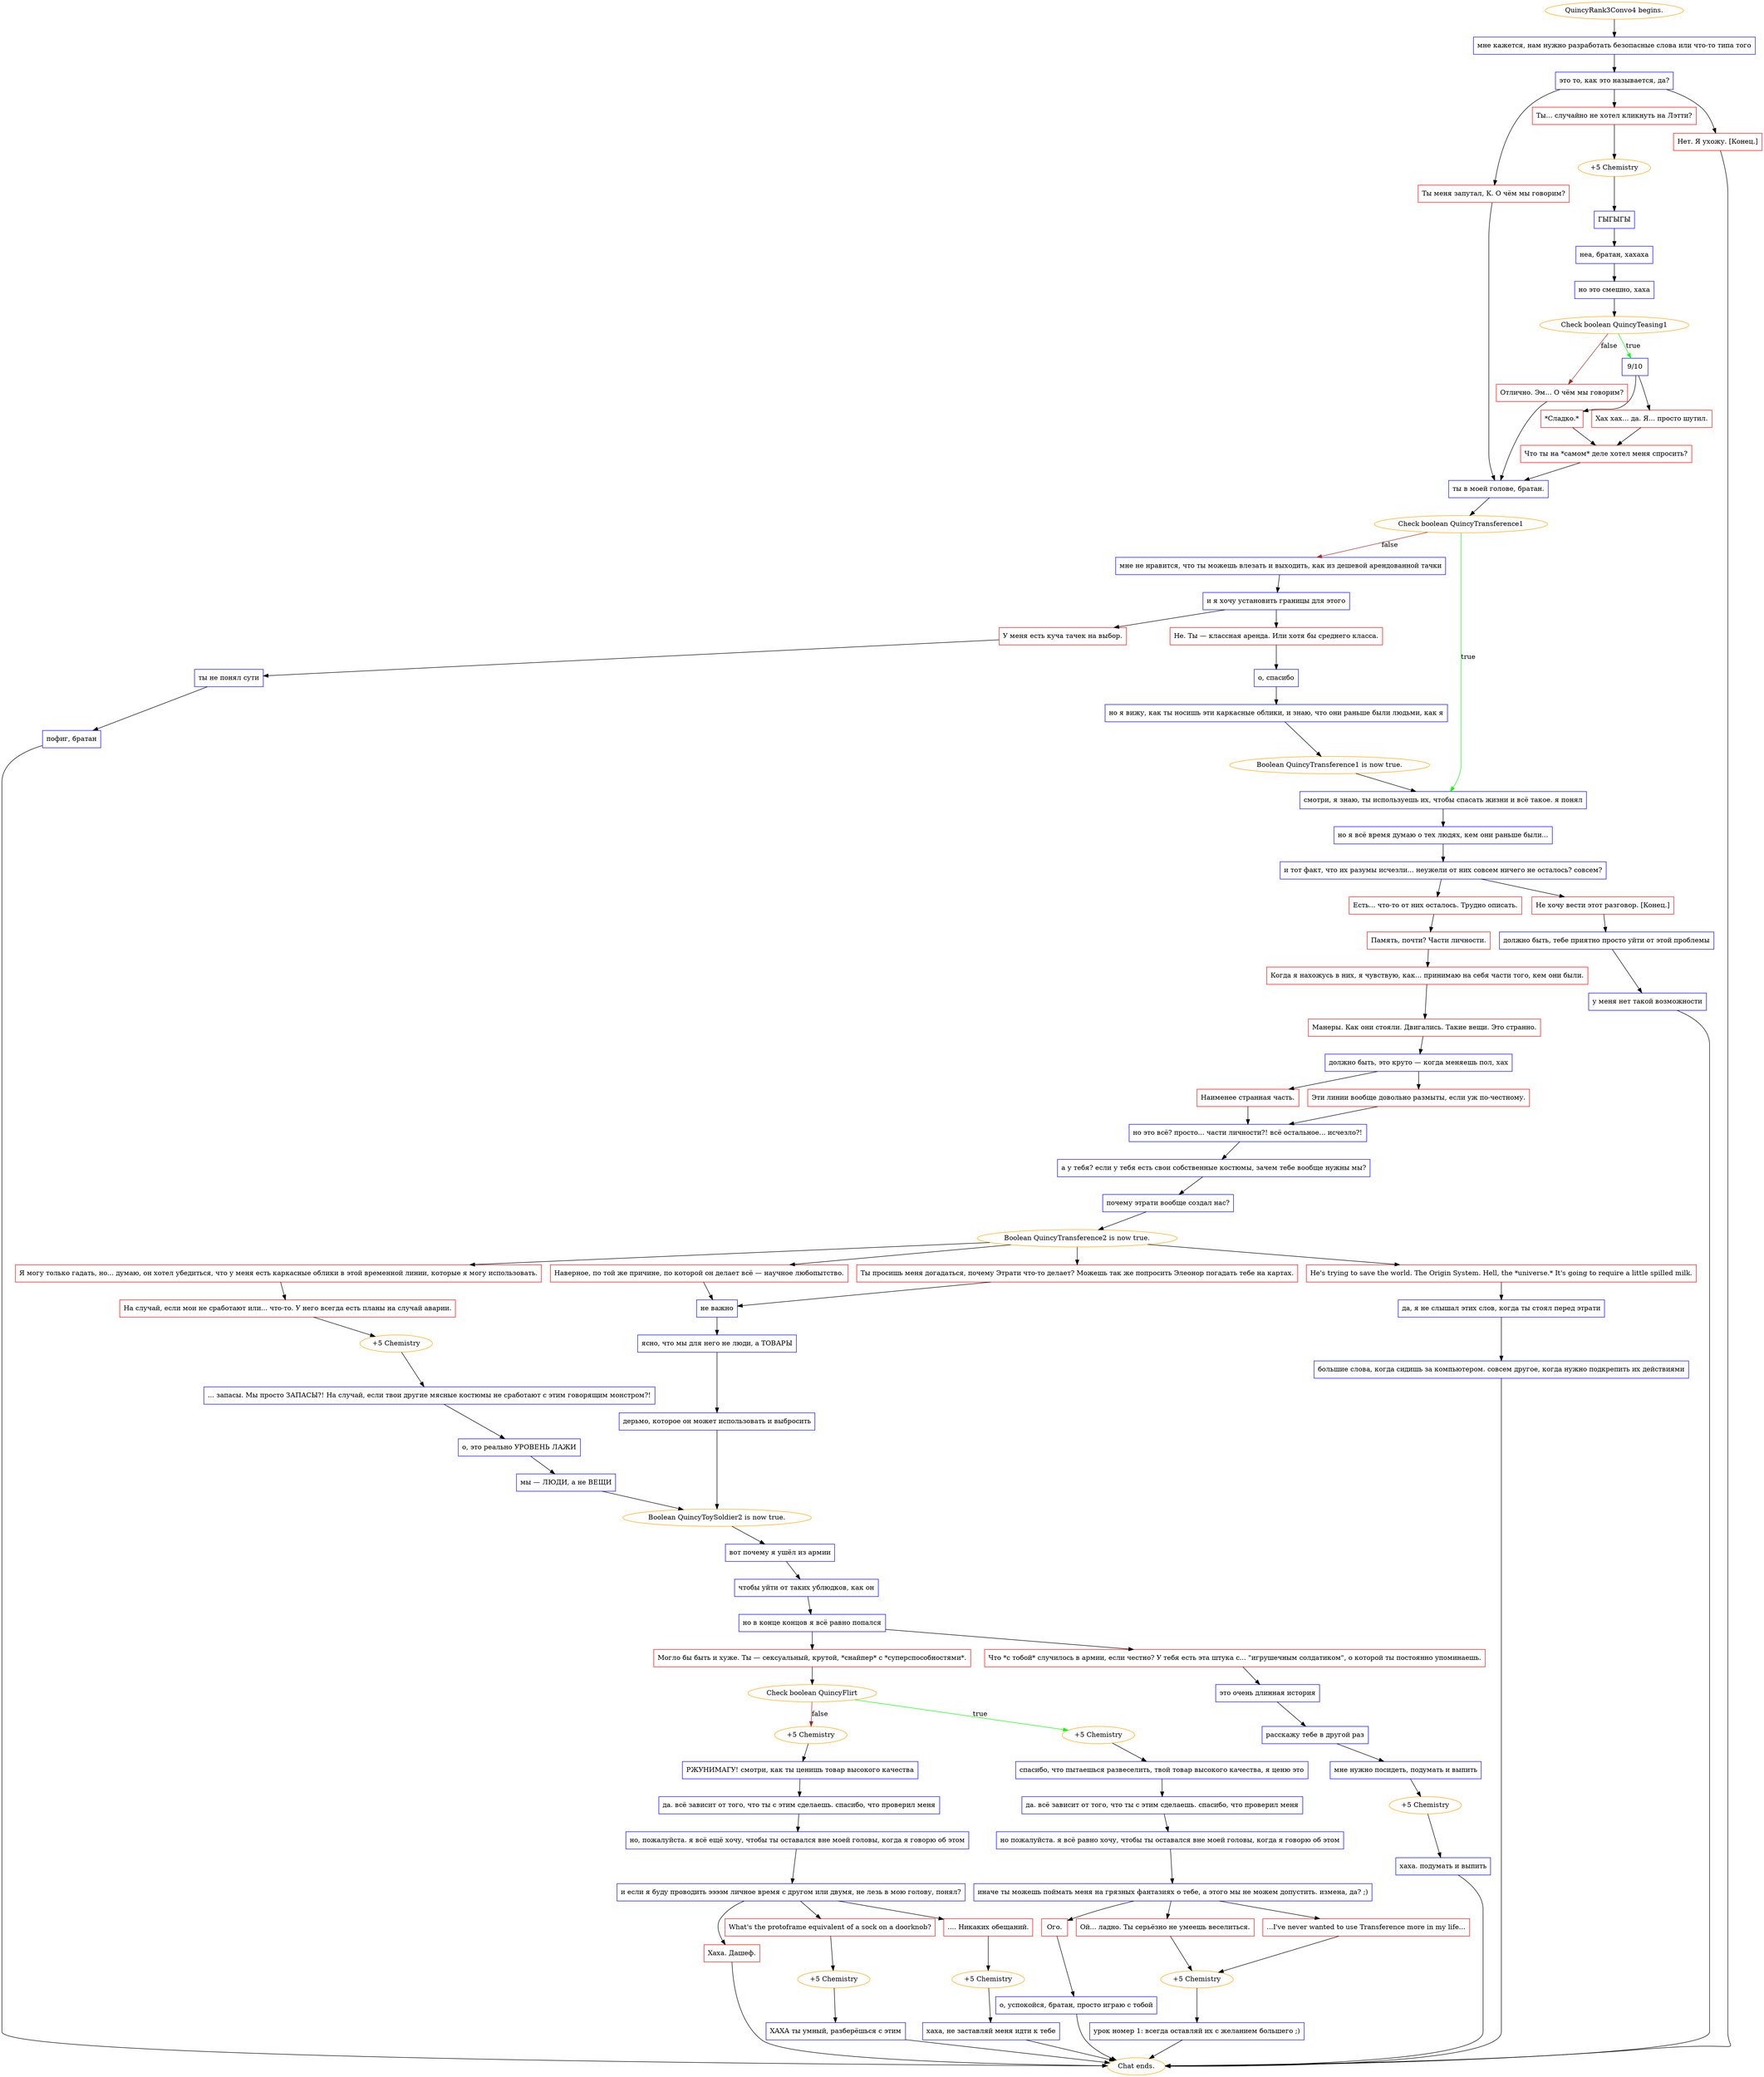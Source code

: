 digraph {
	"QuincyRank3Convo4 begins." [color=orange];
		"QuincyRank3Convo4 begins." -> j2213366436;
	j2213366436 [label="мне кажется, нам нужно разработать безопасные слова или что-то типа того",shape=box,color=blue];
		j2213366436 -> j454978759;
	j454978759 [label="это то, как это называется, да?",shape=box,color=blue];
		j454978759 -> j703636139;
		j454978759 -> j914823615;
		j454978759 -> j816270083;
	j703636139 [label="Ты... случайно не хотел кликнуть на Лэтти?",shape=box,color=red];
		j703636139 -> j2476903195;
	j914823615 [label="Ты меня запутал, К. О чём мы говорим?",shape=box,color=red];
		j914823615 -> j2519696949;
	j816270083 [label="Нет. Я ухожу. [Конец.]",shape=box,color=red];
		j816270083 -> "Chat ends.";
	j2476903195 [label="+5 Chemistry",color=orange];
		j2476903195 -> j2975223324;
	j2519696949 [label="ты в моей голове, братан.",shape=box,color=blue];
		j2519696949 -> j1275326894;
	"Chat ends." [color=orange];
	j2975223324 [label="ГЫГЫГЫ",shape=box,color=blue];
		j2975223324 -> j1969182605;
	j1275326894 [label="Check boolean QuincyTransference1",color=orange];
		j1275326894 -> j1223167634 [label=true,color=green];
		j1275326894 -> j787352186 [label=false,color=brown];
	j1969182605 [label="неа, братан, хахаха",shape=box,color=blue];
		j1969182605 -> j2542400632;
	j1223167634 [label="смотри, я знаю, ты используешь их, чтобы спасать жизни и всё такое. я понял",shape=box,color=blue];
		j1223167634 -> j1799682693;
	j787352186 [label="мне не нравится, что ты можешь влезать и выходить, как из дешевой арендованной тачки",shape=box,color=blue];
		j787352186 -> j1101561039;
	j2542400632 [label="но это смешно, хаха",shape=box,color=blue];
		j2542400632 -> j2708888766;
	j1799682693 [label="но я всё время думаю о тех людях, кем они раньше были...",shape=box,color=blue];
		j1799682693 -> j2403206738;
	j1101561039 [label="и я хочу установить границы для этого",shape=box,color=blue];
		j1101561039 -> j2082952651;
		j1101561039 -> j2894510417;
	j2708888766 [label="Check boolean QuincyTeasing1",color=orange];
		j2708888766 -> j1907796044 [label=true,color=green];
		j2708888766 -> j2314745924 [label=false,color=brown];
	j2403206738 [label="и тот факт, что их разумы исчезли... неужели от них совсем ничего не осталось? совсем?",shape=box,color=blue];
		j2403206738 -> j2672458882;
		j2403206738 -> j560429786;
	j2082952651 [label="Не. Ты — классная аренда. Или хотя бы среднего класса.",shape=box,color=red];
		j2082952651 -> j1823962410;
	j2894510417 [label="У меня есть куча тачек на выбор.",shape=box,color=red];
		j2894510417 -> j3505004864;
	j1907796044 [label="9/10",shape=box,color=blue];
		j1907796044 -> j4270618741;
		j1907796044 -> j874132962;
	j2314745924 [label="Отлично. Эм... О чём мы говорим?",shape=box,color=red];
		j2314745924 -> j2519696949;
	j2672458882 [label="Есть... что-то от них осталось. Трудно описать.",shape=box,color=red];
		j2672458882 -> j3791637611;
	j560429786 [label="Не хочу вести этот разговор. [Конец.]",shape=box,color=red];
		j560429786 -> j2749071255;
	j1823962410 [label="о, спасибо",shape=box,color=blue];
		j1823962410 -> j2420594987;
	j3505004864 [label="ты не понял сути",shape=box,color=blue];
		j3505004864 -> j3719463677;
	j4270618741 [label="*Сладко.*",shape=box,color=red];
		j4270618741 -> j1458062033;
	j874132962 [label="Хах хах... да. Я... просто шутил.",shape=box,color=red];
		j874132962 -> j1458062033;
	j3791637611 [label="Память, почти? Части личности.",shape=box,color=red];
		j3791637611 -> j40078301;
	j2749071255 [label="должно быть, тебе приятно просто уйти от этой проблемы",shape=box,color=blue];
		j2749071255 -> j788532549;
	j2420594987 [label="но я вижу, как ты носишь эти каркасные облики, и знаю, что они раньше были людьми, как я",shape=box,color=blue];
		j2420594987 -> j913788576;
	j3719463677 [label="пофиг, братан",shape=box,color=blue];
		j3719463677 -> "Chat ends.";
	j1458062033 [label="Что ты на *самом* деле хотел меня спросить?",shape=box,color=red];
		j1458062033 -> j2519696949;
	j40078301 [label="Когда я нахожусь в них, я чувствую, как... принимаю на себя части того, кем они были.",shape=box,color=red];
		j40078301 -> j1756273668;
	j788532549 [label="у меня нет такой возможности",shape=box,color=blue];
		j788532549 -> "Chat ends.";
	j913788576 [label="Boolean QuincyTransference1 is now true.",color=orange];
		j913788576 -> j1223167634;
	j1756273668 [label="Манеры. Как они стояли. Двигались. Такие вещи. Это странно.",shape=box,color=red];
		j1756273668 -> j994866495;
	j994866495 [label="должно быть, это круто — когда меняешь пол, хах",shape=box,color=blue];
		j994866495 -> j2578546364;
		j994866495 -> j479868369;
	j2578546364 [label="Наименее странная часть.",shape=box,color=red];
		j2578546364 -> j1129535228;
	j479868369 [label="Эти линии вообще довольно размыты, если уж по-честному.",shape=box,color=red];
		j479868369 -> j1129535228;
	j1129535228 [label="но это всё? просто... части личности?! всё остальное... исчезло?!",shape=box,color=blue];
		j1129535228 -> j2182527085;
	j2182527085 [label="а у тебя? если у тебя есть свои собственные костюмы, зачем тебе вообще нужны мы?",shape=box,color=blue];
		j2182527085 -> j671686257;
	j671686257 [label="почему этрати вообще создал нас?",shape=box,color=blue];
		j671686257 -> j510075839;
	j510075839 [label="Boolean QuincyTransference2 is now true.",color=orange];
		j510075839 -> j3880700876;
		j510075839 -> j4139470854;
		j510075839 -> j3640512389;
		j510075839 -> j3035840037;
	j3880700876 [label="Я могу только гадать, но... думаю, он хотел убедиться, что у меня есть каркасные облики в этой временной линии, которые я могу использовать.",shape=box,color=red];
		j3880700876 -> j1590749088;
	j4139470854 [label="Наверное, по той же причине, по которой он делает всё — научное любопытство.",shape=box,color=red];
		j4139470854 -> j251028546;
	j3640512389 [label="He's trying to save the world. The Origin System. Hell, the *universe.* It's going to require a little spilled milk.",shape=box,color=red];
		j3640512389 -> j1714469666;
	j3035840037 [label="Ты просишь меня догадаться, почему Этрати что-то делает? Можешь так же попросить Элеонор погадать тебе на картах.",shape=box,color=red];
		j3035840037 -> j251028546;
	j1590749088 [label="На случай, если мои не сработают или... что-то. У него всегда есть планы на случай аварии.",shape=box,color=red];
		j1590749088 -> j3746133932;
	j251028546 [label="не важно",shape=box,color=blue];
		j251028546 -> j2245417337;
	j1714469666 [label="да, я не слышал этих слов, когда ты стоял перед этрати",shape=box,color=blue];
		j1714469666 -> j3999271023;
	j3746133932 [label="+5 Chemistry",color=orange];
		j3746133932 -> j3878109403;
	j2245417337 [label="ясно, что мы для него не люди, а ТОВАРЫ",shape=box,color=blue];
		j2245417337 -> j721621281;
	j3999271023 [label="большие слова, когда сидишь за компьютером. совсем другое, когда нужно подкрепить их действиями",shape=box,color=blue];
		j3999271023 -> "Chat ends.";
	j3878109403 [label="... запасы. Мы просто ЗАПАСЫ?! На случай, если твои другие мясные костюмы не сработают с этим говорящим монстром?!",shape=box,color=blue];
		j3878109403 -> j1139210006;
	j721621281 [label="дерьмо, которое он может использовать и выбросить",shape=box,color=blue];
		j721621281 -> j2799608517;
	j1139210006 [label="о, это реально УРОВЕНЬ ЛАЖИ",shape=box,color=blue];
		j1139210006 -> j992489143;
	j2799608517 [label="Boolean QuincyToySoldier2 is now true.",color=orange];
		j2799608517 -> j1431639579;
	j992489143 [label="мы — ЛЮДИ, а не ВЕЩИ",shape=box,color=blue];
		j992489143 -> j2799608517;
	j1431639579 [label="вот почему я ушёл из армии",shape=box,color=blue];
		j1431639579 -> j2167179766;
	j2167179766 [label="чтобы уйти от таких ублюдков, как он",shape=box,color=blue];
		j2167179766 -> j1686103240;
	j1686103240 [label="но в конце концов я всё равно попался",shape=box,color=blue];
		j1686103240 -> j1847548974;
		j1686103240 -> j2080234079;
	j1847548974 [label="Могло бы быть и хуже. Ты — сексуальный, крутой, *снайпер* с *суперспособностями*.",shape=box,color=red];
		j1847548974 -> j1534340388;
	j2080234079 [label="Что *с тобой* случилось в армии, если честно? У тебя есть эта штука с... \"игрушечным солдатиком\", о которой ты постоянно упоминаешь.",shape=box,color=red];
		j2080234079 -> j694840475;
	j1534340388 [label="Check boolean QuincyFlirt",color=orange];
		j1534340388 -> j3577682091 [label=true,color=green];
		j1534340388 -> j1447291328 [label=false,color=brown];
	j694840475 [label="это очень длинная история",shape=box,color=blue];
		j694840475 -> j3314722590;
	j3577682091 [label="+5 Chemistry",color=orange];
		j3577682091 -> j443427327;
	j1447291328 [label="+5 Chemistry",color=orange];
		j1447291328 -> j461846069;
	j3314722590 [label="расскажу тебе в другой раз",shape=box,color=blue];
		j3314722590 -> j199582504;
	j443427327 [label="спасибо, что пытаешься развеселить, твой товар высокого качества, я ценю это",shape=box,color=blue];
		j443427327 -> j1268896859;
	j461846069 [label="РЖУНИМАГУ! смотри, как ты ценишь товар высокого качества",shape=box,color=blue];
		j461846069 -> j3461548243;
	j199582504 [label="мне нужно посидеть, подумать и выпить",shape=box,color=blue];
		j199582504 -> j1538541526;
	j1268896859 [label="да. всё зависит от того, что ты с этим сделаешь. спасибо, что проверил меня",shape=box,color=blue];
		j1268896859 -> j1178467345;
	j3461548243 [label="да. всё зависит от того, что ты с этим сделаешь. спасибо, что проверил меня",shape=box,color=blue];
		j3461548243 -> j4232306233;
	j1538541526 [label="+5 Chemistry",color=orange];
		j1538541526 -> j1818551847;
	j1178467345 [label="но пожалуйста. я всё равно хочу, чтобы ты оставался вне моей головы, когда я говорю об этом",shape=box,color=blue];
		j1178467345 -> j2097648386;
	j4232306233 [label="но, пожалуйста. я всё ещё хочу, чтобы ты оставался вне моей головы, когда я говорю об этом",shape=box,color=blue];
		j4232306233 -> j3728214589;
	j1818551847 [label="хаха. подумать и выпить",shape=box,color=blue];
		j1818551847 -> "Chat ends.";
	j2097648386 [label="иначе ты можешь поймать меня на грязных фантазиях о тебе, а этого мы не можем допустить. измена, да? ;)",shape=box,color=blue];
		j2097648386 -> j3945178287;
		j2097648386 -> j3425345054;
		j2097648386 -> j1100056760;
	j3728214589 [label="и если я буду проводить ээээм личное время с другом или двумя, не лезь в мою голову, понял?",shape=box,color=blue];
		j3728214589 -> j836194067;
		j3728214589 -> j1039509531;
		j3728214589 -> j898515798;
	j3945178287 [label="...I've never wanted to use Transference more in my life...",shape=box,color=red];
		j3945178287 -> j2971738990;
	j3425345054 [label="Ой... ладно. Ты серьёзно не умеешь веселиться.",shape=box,color=red];
		j3425345054 -> j2971738990;
	j1100056760 [label="Ого.",shape=box,color=red];
		j1100056760 -> j783921509;
	j836194067 [label="What's the protoframe equivalent of a sock on a doorknob?",shape=box,color=red];
		j836194067 -> j308251813;
	j1039509531 [label=".... Никаких обещаний.",shape=box,color=red];
		j1039509531 -> j4075856406;
	j898515798 [label="Хаха. Дашеф.",shape=box,color=red];
		j898515798 -> "Chat ends.";
	j2971738990 [label="+5 Chemistry",color=orange];
		j2971738990 -> j2974737934;
	j783921509 [label="о, успокойся, братан, просто играю с тобой",shape=box,color=blue];
		j783921509 -> "Chat ends.";
	j308251813 [label="+5 Chemistry",color=orange];
		j308251813 -> j3102720676;
	j4075856406 [label="+5 Chemistry",color=orange];
		j4075856406 -> j3834260985;
	j2974737934 [label="урок номер 1: всегда оставляй их с желанием большего ;)",shape=box,color=blue];
		j2974737934 -> "Chat ends.";
	j3102720676 [label="ХАХА ты умный, разберёшься с этим",shape=box,color=blue];
		j3102720676 -> "Chat ends.";
	j3834260985 [label="хаха, не заставляй меня идти к тебе",shape=box,color=blue];
		j3834260985 -> "Chat ends.";
}